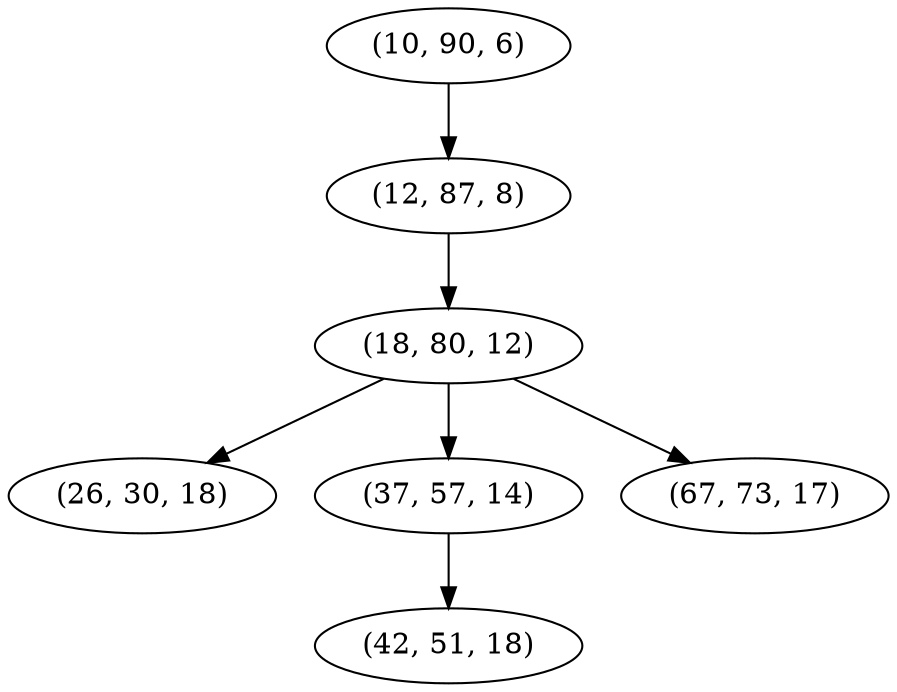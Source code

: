digraph tree {
    "(10, 90, 6)";
    "(12, 87, 8)";
    "(18, 80, 12)";
    "(26, 30, 18)";
    "(37, 57, 14)";
    "(42, 51, 18)";
    "(67, 73, 17)";
    "(10, 90, 6)" -> "(12, 87, 8)";
    "(12, 87, 8)" -> "(18, 80, 12)";
    "(18, 80, 12)" -> "(26, 30, 18)";
    "(18, 80, 12)" -> "(37, 57, 14)";
    "(18, 80, 12)" -> "(67, 73, 17)";
    "(37, 57, 14)" -> "(42, 51, 18)";
}
